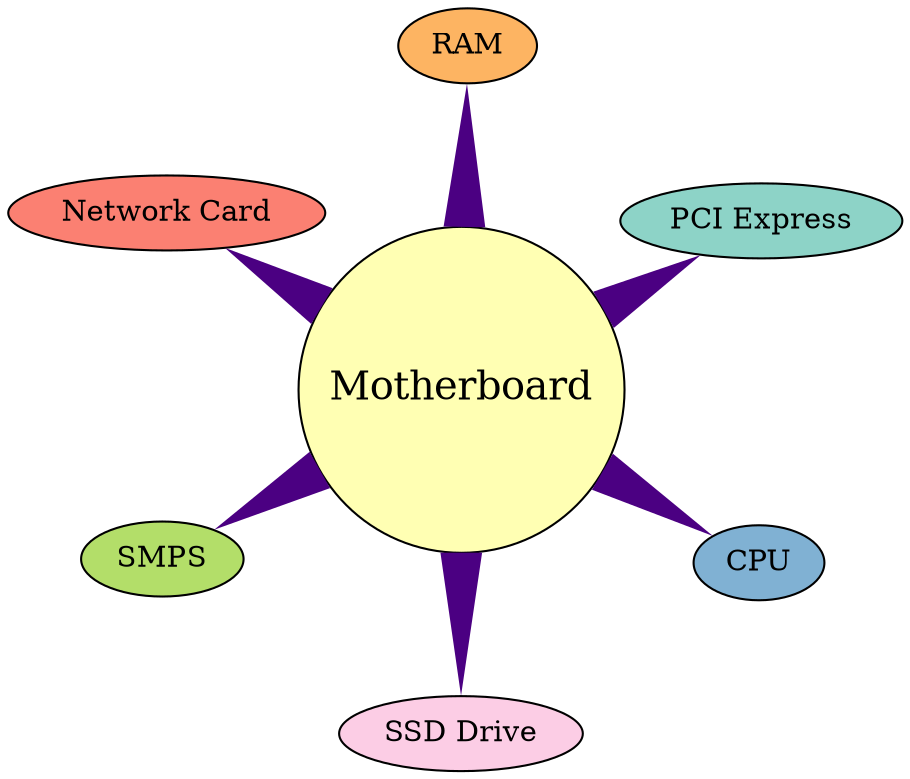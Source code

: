 digraph G {
  layout=neato
  rankdir="LR";
  bgcolor="transparent";

  node[style=filled ,colorscheme=set38]
  edge[len=2, penwidth=20, style=tapered, arrowhead=none, color=indigo]

  mb [fillcolor=2, label="Motherboard", shape=circle, width=1, fontsize=19]
  1 [fillcolor=5, label="CPU"]
  2 [fillcolor=8, label="SSD Drive"]
  3 [fillcolor=4, label="Network Card"]
  4 [fillcolor=1, label="PCI Express"]
  5 [fillcolor=6, label="RAM"]
  6 [fillcolor=7, label="SMPS"]

  mb -> { 1, 2, 3, 4, 5, 6 }

}